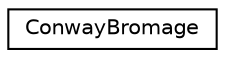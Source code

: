 digraph "Graphical Class Hierarchy"
{
 // LATEX_PDF_SIZE
  edge [fontname="Helvetica",fontsize="10",labelfontname="Helvetica",labelfontsize="10"];
  node [fontname="Helvetica",fontsize="10",shape=record];
  rankdir="LR";
  Node0 [label="ConwayBromage",height=0.2,width=0.4,color="black", fillcolor="white", style="filled",URL="$class_conway_bromage.html",tooltip=" "];
}

